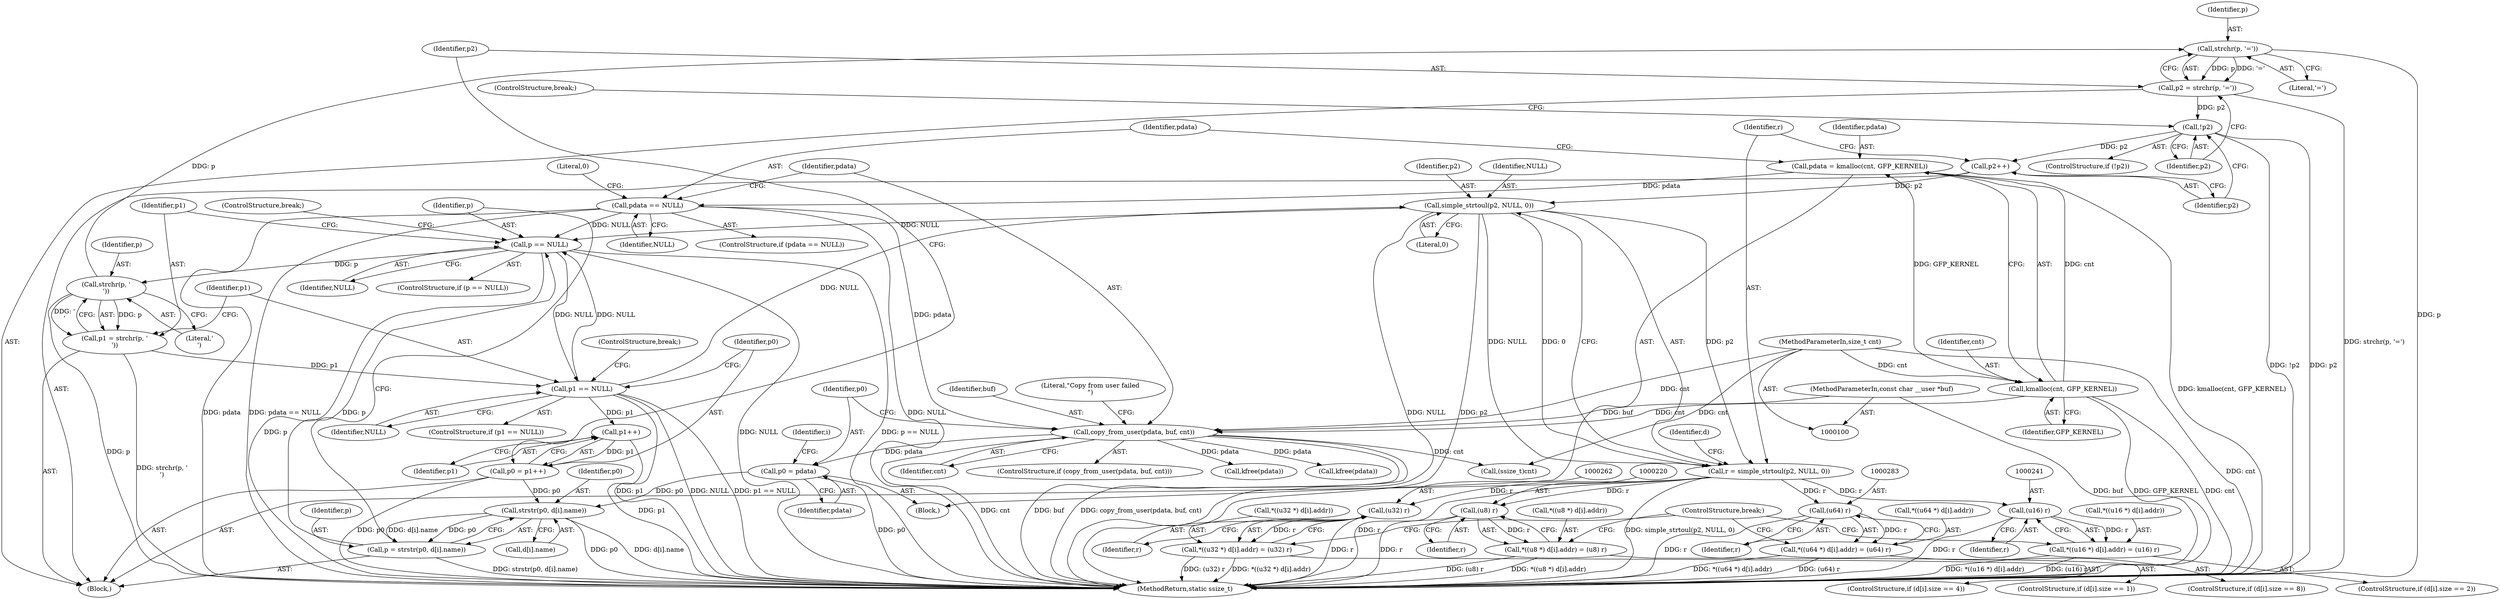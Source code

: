 digraph "1_linux_a497e47d4aec37aaf8f13509f3ef3d1f6a717d88@API" {
"1000187" [label="(Call,strchr(p, '='))"];
"1000173" [label="(Call,strchr(p, '\n'))"];
"1000167" [label="(Call,p == NULL)"];
"1000157" [label="(Call,p = strstr(p0, d[i].name))"];
"1000159" [label="(Call,strstr(p0, d[i].name))"];
"1000181" [label="(Call,p0 = p1++)"];
"1000183" [label="(Call,p1++)"];
"1000177" [label="(Call,p1 == NULL)"];
"1000171" [label="(Call,p1 = strchr(p, '\n'))"];
"1000142" [label="(Call,p0 = pdata)"];
"1000131" [label="(Call,copy_from_user(pdata, buf, cnt))"];
"1000125" [label="(Call,pdata == NULL)"];
"1000119" [label="(Call,pdata = kmalloc(cnt, GFP_KERNEL))"];
"1000121" [label="(Call,kmalloc(cnt, GFP_KERNEL))"];
"1000103" [label="(MethodParameterIn,size_t cnt)"];
"1000102" [label="(MethodParameterIn,const char __user *buf)"];
"1000198" [label="(Call,simple_strtoul(p2, NULL, 0))"];
"1000194" [label="(Call,p2++)"];
"1000191" [label="(Call,!p2)"];
"1000185" [label="(Call,p2 = strchr(p, '='))"];
"1000187" [label="(Call,strchr(p, '='))"];
"1000196" [label="(Call,r = simple_strtoul(p2, NULL, 0))"];
"1000219" [label="(Call,(u8) r)"];
"1000210" [label="(Call,*((u8 *) d[i].addr) = (u8) r)"];
"1000240" [label="(Call,(u16) r)"];
"1000231" [label="(Call,*((u16 *) d[i].addr) = (u16) r)"];
"1000261" [label="(Call,(u32) r)"];
"1000252" [label="(Call,*((u32 *) d[i].addr) = (u32) r)"];
"1000282" [label="(Call,(u64) r)"];
"1000273" [label="(Call,*((u64 *) d[i].addr) = (u64) r)"];
"1000175" [label="(Literal,'\n')"];
"1000143" [label="(Identifier,p0)"];
"1000180" [label="(ControlStructure,break;)"];
"1000161" [label="(Call,d[i].name)"];
"1000169" [label="(Identifier,NULL)"];
"1000119" [label="(Call,pdata = kmalloc(cnt, GFP_KERNEL))"];
"1000159" [label="(Call,strstr(p0, d[i].name))"];
"1000133" [label="(Identifier,buf)"];
"1000191" [label="(Call,!p2)"];
"1000210" [label="(Call,*((u8 *) d[i].addr) = (u8) r)"];
"1000177" [label="(Call,p1 == NULL)"];
"1000183" [label="(Call,p1++)"];
"1000194" [label="(Call,p2++)"];
"1000120" [label="(Identifier,pdata)"];
"1000134" [label="(Identifier,cnt)"];
"1000253" [label="(Call,*((u32 *) d[i].addr))"];
"1000190" [label="(ControlStructure,if (!p2))"];
"1000102" [label="(MethodParameterIn,const char __user *buf)"];
"1000274" [label="(Call,*((u64 *) d[i].addr))"];
"1000273" [label="(Call,*((u64 *) d[i].addr) = (u64) r)"];
"1000197" [label="(Identifier,r)"];
"1000242" [label="(Identifier,r)"];
"1000196" [label="(Call,r = simple_strtoul(p2, NULL, 0))"];
"1000187" [label="(Call,strchr(p, '='))"];
"1000127" [label="(Identifier,NULL)"];
"1000261" [label="(Call,(u32) r)"];
"1000122" [label="(Identifier,cnt)"];
"1000181" [label="(Call,p0 = p1++)"];
"1000206" [label="(Identifier,d)"];
"1000121" [label="(Call,kmalloc(cnt, GFP_KERNEL))"];
"1000131" [label="(Call,copy_from_user(pdata, buf, cnt))"];
"1000284" [label="(Identifier,r)"];
"1000156" [label="(Block,)"];
"1000167" [label="(Call,p == NULL)"];
"1000198" [label="(Call,simple_strtoul(p2, NULL, 0))"];
"1000265" [label="(ControlStructure,if (d[i].size == 8))"];
"1000126" [label="(Identifier,pdata)"];
"1000232" [label="(Call,*((u16 *) d[i].addr))"];
"1000168" [label="(Identifier,p)"];
"1000172" [label="(Identifier,p1)"];
"1000186" [label="(Identifier,p2)"];
"1000142" [label="(Call,p0 = pdata)"];
"1000263" [label="(Identifier,r)"];
"1000231" [label="(Call,*((u16 *) d[i].addr) = (u16) r)"];
"1000166" [label="(ControlStructure,if (p == NULL))"];
"1000244" [label="(ControlStructure,if (d[i].size == 4))"];
"1000144" [label="(Identifier,pdata)"];
"1000282" [label="(Call,(u64) r)"];
"1000285" [label="(ControlStructure,break;)"];
"1000130" [label="(ControlStructure,if (copy_from_user(pdata, buf, cnt)))"];
"1000287" [label="(Call,kfree(pdata))"];
"1000185" [label="(Call,p2 = strchr(p, '='))"];
"1000125" [label="(Call,pdata == NULL)"];
"1000182" [label="(Identifier,p0)"];
"1000223" [label="(ControlStructure,if (d[i].size == 2))"];
"1000189" [label="(Literal,'=')"];
"1000173" [label="(Call,strchr(p, '\n'))"];
"1000147" [label="(Identifier,i)"];
"1000195" [label="(Identifier,p2)"];
"1000192" [label="(Identifier,p2)"];
"1000123" [label="(Identifier,GFP_KERNEL)"];
"1000199" [label="(Identifier,p2)"];
"1000158" [label="(Identifier,p)"];
"1000240" [label="(Call,(u16) r)"];
"1000293" [label="(MethodReturn,static ssize_t)"];
"1000202" [label="(ControlStructure,if (d[i].size == 1))"];
"1000219" [label="(Call,(u8) r)"];
"1000201" [label="(Literal,0)"];
"1000211" [label="(Call,*((u8 *) d[i].addr))"];
"1000132" [label="(Identifier,pdata)"];
"1000105" [label="(Block,)"];
"1000184" [label="(Identifier,p1)"];
"1000176" [label="(ControlStructure,if (p1 == NULL))"];
"1000160" [label="(Identifier,p0)"];
"1000103" [label="(MethodParameterIn,size_t cnt)"];
"1000221" [label="(Identifier,r)"];
"1000174" [label="(Identifier,p)"];
"1000137" [label="(Literal,\"Copy from user failed\n\")"];
"1000171" [label="(Call,p1 = strchr(p, '\n'))"];
"1000193" [label="(ControlStructure,break;)"];
"1000157" [label="(Call,p = strstr(p0, d[i].name))"];
"1000200" [label="(Identifier,NULL)"];
"1000179" [label="(Identifier,NULL)"];
"1000138" [label="(Call,kfree(pdata))"];
"1000170" [label="(ControlStructure,break;)"];
"1000178" [label="(Identifier,p1)"];
"1000124" [label="(ControlStructure,if (pdata == NULL))"];
"1000129" [label="(Literal,0)"];
"1000290" [label="(Call,(ssize_t)cnt)"];
"1000188" [label="(Identifier,p)"];
"1000252" [label="(Call,*((u32 *) d[i].addr) = (u32) r)"];
"1000187" -> "1000185"  [label="AST: "];
"1000187" -> "1000189"  [label="CFG: "];
"1000188" -> "1000187"  [label="AST: "];
"1000189" -> "1000187"  [label="AST: "];
"1000185" -> "1000187"  [label="CFG: "];
"1000187" -> "1000293"  [label="DDG: p"];
"1000187" -> "1000185"  [label="DDG: p"];
"1000187" -> "1000185"  [label="DDG: '='"];
"1000173" -> "1000187"  [label="DDG: p"];
"1000173" -> "1000171"  [label="AST: "];
"1000173" -> "1000175"  [label="CFG: "];
"1000174" -> "1000173"  [label="AST: "];
"1000175" -> "1000173"  [label="AST: "];
"1000171" -> "1000173"  [label="CFG: "];
"1000173" -> "1000293"  [label="DDG: p"];
"1000173" -> "1000171"  [label="DDG: p"];
"1000173" -> "1000171"  [label="DDG: '\n'"];
"1000167" -> "1000173"  [label="DDG: p"];
"1000167" -> "1000166"  [label="AST: "];
"1000167" -> "1000169"  [label="CFG: "];
"1000168" -> "1000167"  [label="AST: "];
"1000169" -> "1000167"  [label="AST: "];
"1000170" -> "1000167"  [label="CFG: "];
"1000172" -> "1000167"  [label="CFG: "];
"1000167" -> "1000293"  [label="DDG: p"];
"1000167" -> "1000293"  [label="DDG: NULL"];
"1000167" -> "1000293"  [label="DDG: p == NULL"];
"1000157" -> "1000167"  [label="DDG: p"];
"1000198" -> "1000167"  [label="DDG: NULL"];
"1000177" -> "1000167"  [label="DDG: NULL"];
"1000125" -> "1000167"  [label="DDG: NULL"];
"1000167" -> "1000177"  [label="DDG: NULL"];
"1000157" -> "1000156"  [label="AST: "];
"1000157" -> "1000159"  [label="CFG: "];
"1000158" -> "1000157"  [label="AST: "];
"1000159" -> "1000157"  [label="AST: "];
"1000168" -> "1000157"  [label="CFG: "];
"1000157" -> "1000293"  [label="DDG: strstr(p0, d[i].name)"];
"1000159" -> "1000157"  [label="DDG: p0"];
"1000159" -> "1000157"  [label="DDG: d[i].name"];
"1000159" -> "1000161"  [label="CFG: "];
"1000160" -> "1000159"  [label="AST: "];
"1000161" -> "1000159"  [label="AST: "];
"1000159" -> "1000293"  [label="DDG: p0"];
"1000159" -> "1000293"  [label="DDG: d[i].name"];
"1000181" -> "1000159"  [label="DDG: p0"];
"1000142" -> "1000159"  [label="DDG: p0"];
"1000181" -> "1000156"  [label="AST: "];
"1000181" -> "1000183"  [label="CFG: "];
"1000182" -> "1000181"  [label="AST: "];
"1000183" -> "1000181"  [label="AST: "];
"1000186" -> "1000181"  [label="CFG: "];
"1000181" -> "1000293"  [label="DDG: p0"];
"1000183" -> "1000181"  [label="DDG: p1"];
"1000183" -> "1000184"  [label="CFG: "];
"1000184" -> "1000183"  [label="AST: "];
"1000183" -> "1000293"  [label="DDG: p1"];
"1000177" -> "1000183"  [label="DDG: p1"];
"1000177" -> "1000176"  [label="AST: "];
"1000177" -> "1000179"  [label="CFG: "];
"1000178" -> "1000177"  [label="AST: "];
"1000179" -> "1000177"  [label="AST: "];
"1000180" -> "1000177"  [label="CFG: "];
"1000182" -> "1000177"  [label="CFG: "];
"1000177" -> "1000293"  [label="DDG: p1"];
"1000177" -> "1000293"  [label="DDG: NULL"];
"1000177" -> "1000293"  [label="DDG: p1 == NULL"];
"1000171" -> "1000177"  [label="DDG: p1"];
"1000177" -> "1000198"  [label="DDG: NULL"];
"1000171" -> "1000156"  [label="AST: "];
"1000172" -> "1000171"  [label="AST: "];
"1000178" -> "1000171"  [label="CFG: "];
"1000171" -> "1000293"  [label="DDG: strchr(p, '\n')"];
"1000142" -> "1000105"  [label="AST: "];
"1000142" -> "1000144"  [label="CFG: "];
"1000143" -> "1000142"  [label="AST: "];
"1000144" -> "1000142"  [label="AST: "];
"1000147" -> "1000142"  [label="CFG: "];
"1000142" -> "1000293"  [label="DDG: p0"];
"1000131" -> "1000142"  [label="DDG: pdata"];
"1000131" -> "1000130"  [label="AST: "];
"1000131" -> "1000134"  [label="CFG: "];
"1000132" -> "1000131"  [label="AST: "];
"1000133" -> "1000131"  [label="AST: "];
"1000134" -> "1000131"  [label="AST: "];
"1000137" -> "1000131"  [label="CFG: "];
"1000143" -> "1000131"  [label="CFG: "];
"1000131" -> "1000293"  [label="DDG: cnt"];
"1000131" -> "1000293"  [label="DDG: buf"];
"1000131" -> "1000293"  [label="DDG: copy_from_user(pdata, buf, cnt)"];
"1000125" -> "1000131"  [label="DDG: pdata"];
"1000102" -> "1000131"  [label="DDG: buf"];
"1000121" -> "1000131"  [label="DDG: cnt"];
"1000103" -> "1000131"  [label="DDG: cnt"];
"1000131" -> "1000138"  [label="DDG: pdata"];
"1000131" -> "1000287"  [label="DDG: pdata"];
"1000131" -> "1000290"  [label="DDG: cnt"];
"1000125" -> "1000124"  [label="AST: "];
"1000125" -> "1000127"  [label="CFG: "];
"1000126" -> "1000125"  [label="AST: "];
"1000127" -> "1000125"  [label="AST: "];
"1000129" -> "1000125"  [label="CFG: "];
"1000132" -> "1000125"  [label="CFG: "];
"1000125" -> "1000293"  [label="DDG: pdata"];
"1000125" -> "1000293"  [label="DDG: pdata == NULL"];
"1000125" -> "1000293"  [label="DDG: NULL"];
"1000119" -> "1000125"  [label="DDG: pdata"];
"1000119" -> "1000105"  [label="AST: "];
"1000119" -> "1000121"  [label="CFG: "];
"1000120" -> "1000119"  [label="AST: "];
"1000121" -> "1000119"  [label="AST: "];
"1000126" -> "1000119"  [label="CFG: "];
"1000119" -> "1000293"  [label="DDG: kmalloc(cnt, GFP_KERNEL)"];
"1000121" -> "1000119"  [label="DDG: cnt"];
"1000121" -> "1000119"  [label="DDG: GFP_KERNEL"];
"1000121" -> "1000123"  [label="CFG: "];
"1000122" -> "1000121"  [label="AST: "];
"1000123" -> "1000121"  [label="AST: "];
"1000121" -> "1000293"  [label="DDG: GFP_KERNEL"];
"1000121" -> "1000293"  [label="DDG: cnt"];
"1000103" -> "1000121"  [label="DDG: cnt"];
"1000103" -> "1000100"  [label="AST: "];
"1000103" -> "1000293"  [label="DDG: cnt"];
"1000103" -> "1000290"  [label="DDG: cnt"];
"1000102" -> "1000100"  [label="AST: "];
"1000102" -> "1000293"  [label="DDG: buf"];
"1000198" -> "1000196"  [label="AST: "];
"1000198" -> "1000201"  [label="CFG: "];
"1000199" -> "1000198"  [label="AST: "];
"1000200" -> "1000198"  [label="AST: "];
"1000201" -> "1000198"  [label="AST: "];
"1000196" -> "1000198"  [label="CFG: "];
"1000198" -> "1000293"  [label="DDG: NULL"];
"1000198" -> "1000293"  [label="DDG: p2"];
"1000198" -> "1000196"  [label="DDG: p2"];
"1000198" -> "1000196"  [label="DDG: NULL"];
"1000198" -> "1000196"  [label="DDG: 0"];
"1000194" -> "1000198"  [label="DDG: p2"];
"1000194" -> "1000156"  [label="AST: "];
"1000194" -> "1000195"  [label="CFG: "];
"1000195" -> "1000194"  [label="AST: "];
"1000197" -> "1000194"  [label="CFG: "];
"1000191" -> "1000194"  [label="DDG: p2"];
"1000191" -> "1000190"  [label="AST: "];
"1000191" -> "1000192"  [label="CFG: "];
"1000192" -> "1000191"  [label="AST: "];
"1000193" -> "1000191"  [label="CFG: "];
"1000195" -> "1000191"  [label="CFG: "];
"1000191" -> "1000293"  [label="DDG: !p2"];
"1000191" -> "1000293"  [label="DDG: p2"];
"1000185" -> "1000191"  [label="DDG: p2"];
"1000185" -> "1000156"  [label="AST: "];
"1000186" -> "1000185"  [label="AST: "];
"1000192" -> "1000185"  [label="CFG: "];
"1000185" -> "1000293"  [label="DDG: strchr(p, '=')"];
"1000196" -> "1000156"  [label="AST: "];
"1000197" -> "1000196"  [label="AST: "];
"1000206" -> "1000196"  [label="CFG: "];
"1000196" -> "1000293"  [label="DDG: r"];
"1000196" -> "1000293"  [label="DDG: simple_strtoul(p2, NULL, 0)"];
"1000196" -> "1000219"  [label="DDG: r"];
"1000196" -> "1000240"  [label="DDG: r"];
"1000196" -> "1000261"  [label="DDG: r"];
"1000196" -> "1000282"  [label="DDG: r"];
"1000219" -> "1000210"  [label="AST: "];
"1000219" -> "1000221"  [label="CFG: "];
"1000220" -> "1000219"  [label="AST: "];
"1000221" -> "1000219"  [label="AST: "];
"1000210" -> "1000219"  [label="CFG: "];
"1000219" -> "1000293"  [label="DDG: r"];
"1000219" -> "1000210"  [label="DDG: r"];
"1000210" -> "1000202"  [label="AST: "];
"1000211" -> "1000210"  [label="AST: "];
"1000285" -> "1000210"  [label="CFG: "];
"1000210" -> "1000293"  [label="DDG: (u8) r"];
"1000210" -> "1000293"  [label="DDG: *((u8 *) d[i].addr)"];
"1000240" -> "1000231"  [label="AST: "];
"1000240" -> "1000242"  [label="CFG: "];
"1000241" -> "1000240"  [label="AST: "];
"1000242" -> "1000240"  [label="AST: "];
"1000231" -> "1000240"  [label="CFG: "];
"1000240" -> "1000293"  [label="DDG: r"];
"1000240" -> "1000231"  [label="DDG: r"];
"1000231" -> "1000223"  [label="AST: "];
"1000232" -> "1000231"  [label="AST: "];
"1000285" -> "1000231"  [label="CFG: "];
"1000231" -> "1000293"  [label="DDG: (u16) r"];
"1000231" -> "1000293"  [label="DDG: *((u16 *) d[i].addr)"];
"1000261" -> "1000252"  [label="AST: "];
"1000261" -> "1000263"  [label="CFG: "];
"1000262" -> "1000261"  [label="AST: "];
"1000263" -> "1000261"  [label="AST: "];
"1000252" -> "1000261"  [label="CFG: "];
"1000261" -> "1000293"  [label="DDG: r"];
"1000261" -> "1000252"  [label="DDG: r"];
"1000252" -> "1000244"  [label="AST: "];
"1000253" -> "1000252"  [label="AST: "];
"1000285" -> "1000252"  [label="CFG: "];
"1000252" -> "1000293"  [label="DDG: *((u32 *) d[i].addr)"];
"1000252" -> "1000293"  [label="DDG: (u32) r"];
"1000282" -> "1000273"  [label="AST: "];
"1000282" -> "1000284"  [label="CFG: "];
"1000283" -> "1000282"  [label="AST: "];
"1000284" -> "1000282"  [label="AST: "];
"1000273" -> "1000282"  [label="CFG: "];
"1000282" -> "1000293"  [label="DDG: r"];
"1000282" -> "1000273"  [label="DDG: r"];
"1000273" -> "1000265"  [label="AST: "];
"1000274" -> "1000273"  [label="AST: "];
"1000285" -> "1000273"  [label="CFG: "];
"1000273" -> "1000293"  [label="DDG: (u64) r"];
"1000273" -> "1000293"  [label="DDG: *((u64 *) d[i].addr)"];
}
